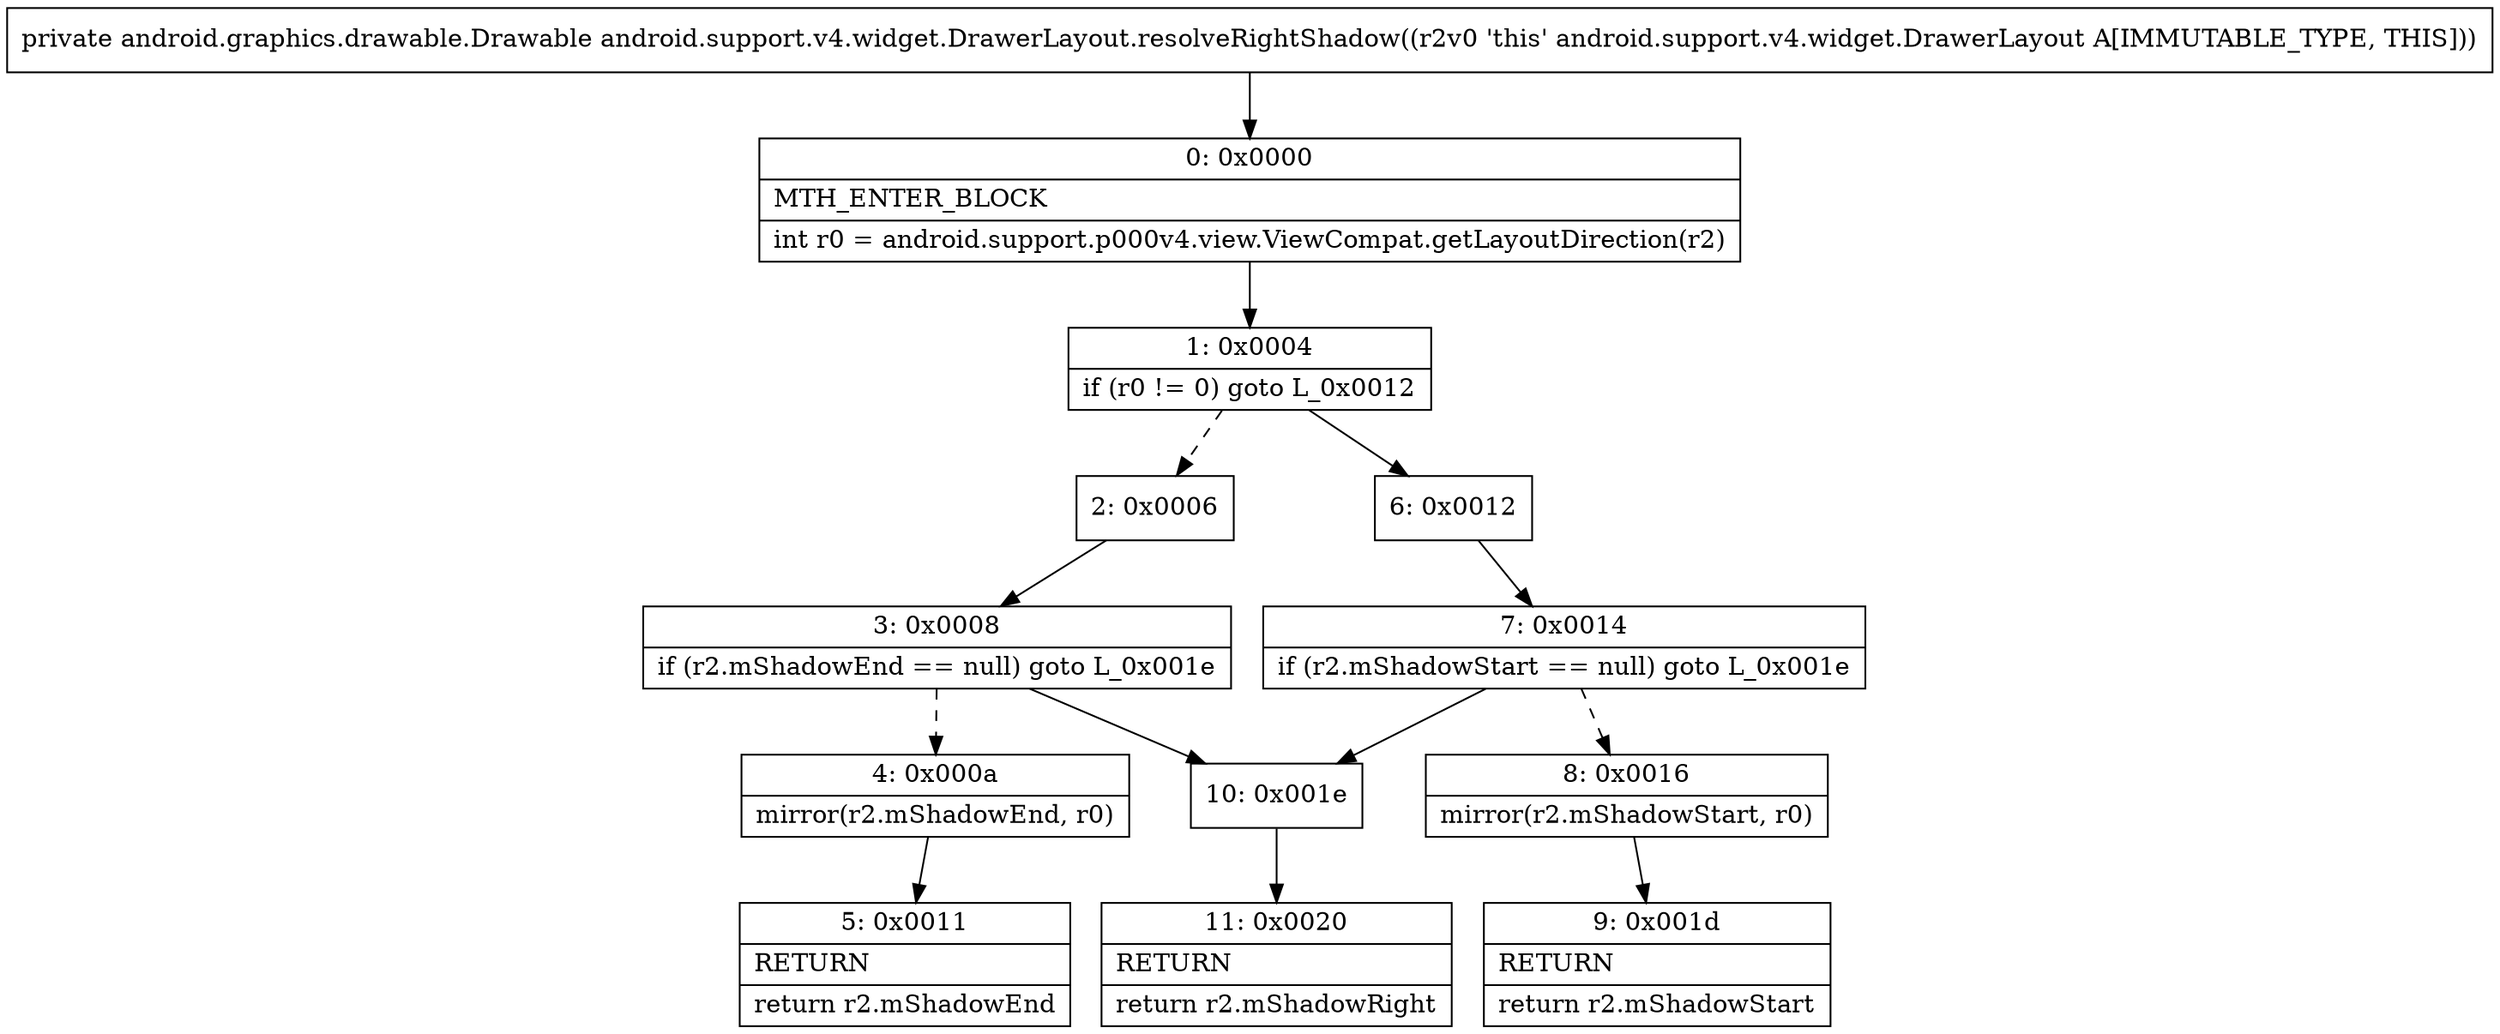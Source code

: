 digraph "CFG forandroid.support.v4.widget.DrawerLayout.resolveRightShadow()Landroid\/graphics\/drawable\/Drawable;" {
Node_0 [shape=record,label="{0\:\ 0x0000|MTH_ENTER_BLOCK\l|int r0 = android.support.p000v4.view.ViewCompat.getLayoutDirection(r2)\l}"];
Node_1 [shape=record,label="{1\:\ 0x0004|if (r0 != 0) goto L_0x0012\l}"];
Node_2 [shape=record,label="{2\:\ 0x0006}"];
Node_3 [shape=record,label="{3\:\ 0x0008|if (r2.mShadowEnd == null) goto L_0x001e\l}"];
Node_4 [shape=record,label="{4\:\ 0x000a|mirror(r2.mShadowEnd, r0)\l}"];
Node_5 [shape=record,label="{5\:\ 0x0011|RETURN\l|return r2.mShadowEnd\l}"];
Node_6 [shape=record,label="{6\:\ 0x0012}"];
Node_7 [shape=record,label="{7\:\ 0x0014|if (r2.mShadowStart == null) goto L_0x001e\l}"];
Node_8 [shape=record,label="{8\:\ 0x0016|mirror(r2.mShadowStart, r0)\l}"];
Node_9 [shape=record,label="{9\:\ 0x001d|RETURN\l|return r2.mShadowStart\l}"];
Node_10 [shape=record,label="{10\:\ 0x001e}"];
Node_11 [shape=record,label="{11\:\ 0x0020|RETURN\l|return r2.mShadowRight\l}"];
MethodNode[shape=record,label="{private android.graphics.drawable.Drawable android.support.v4.widget.DrawerLayout.resolveRightShadow((r2v0 'this' android.support.v4.widget.DrawerLayout A[IMMUTABLE_TYPE, THIS])) }"];
MethodNode -> Node_0;
Node_0 -> Node_1;
Node_1 -> Node_2[style=dashed];
Node_1 -> Node_6;
Node_2 -> Node_3;
Node_3 -> Node_4[style=dashed];
Node_3 -> Node_10;
Node_4 -> Node_5;
Node_6 -> Node_7;
Node_7 -> Node_8[style=dashed];
Node_7 -> Node_10;
Node_8 -> Node_9;
Node_10 -> Node_11;
}


